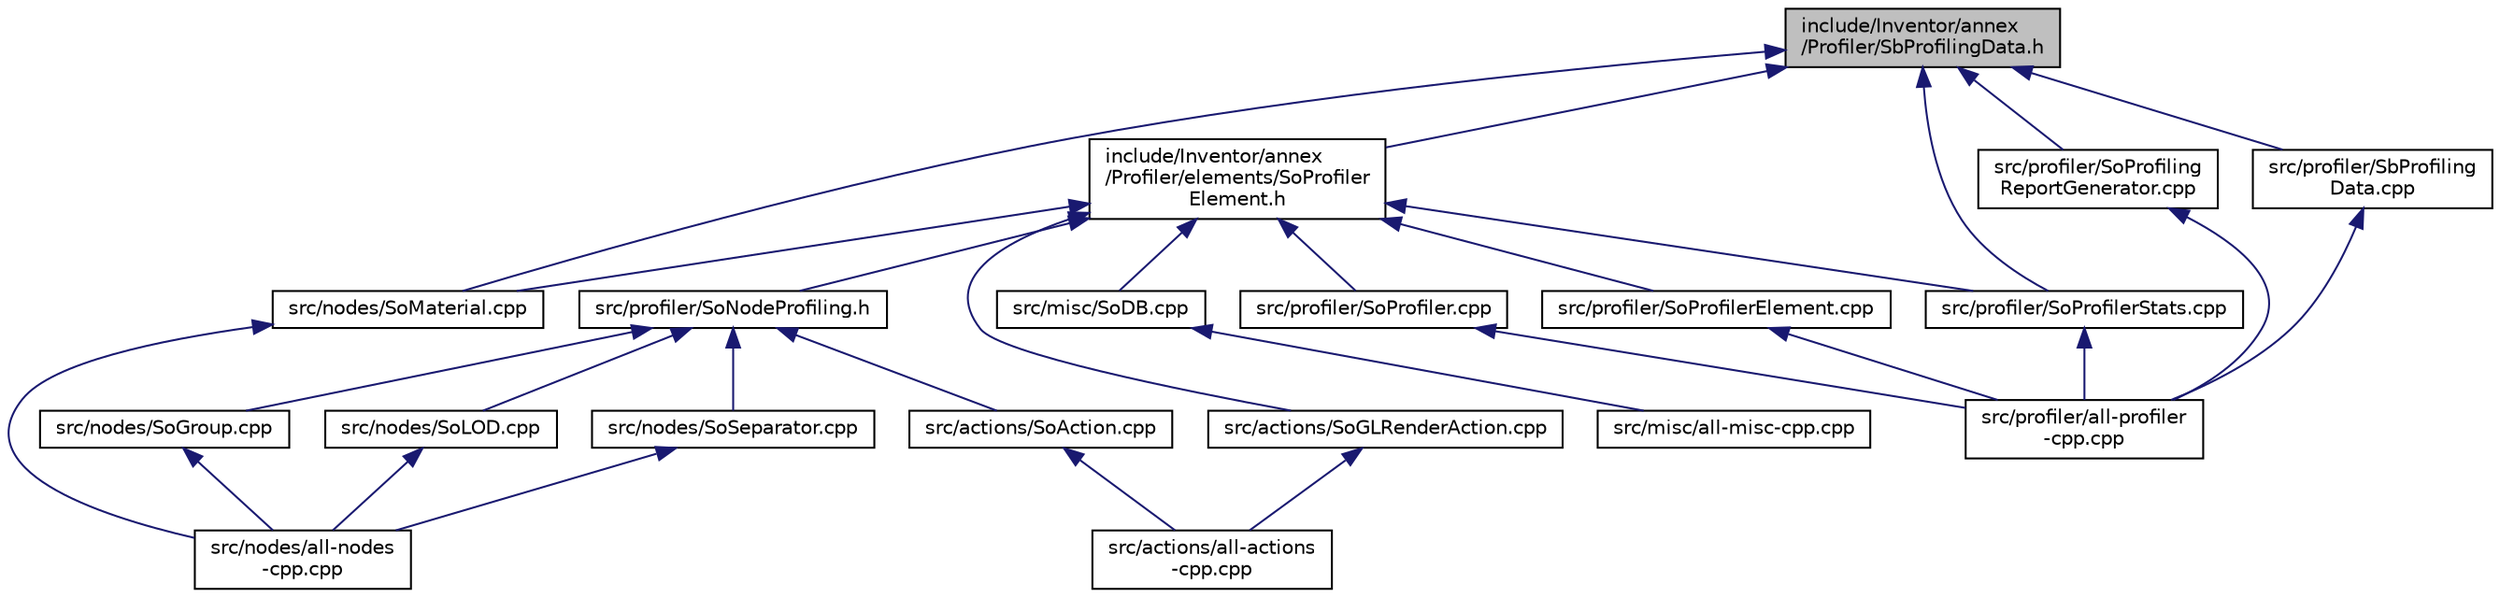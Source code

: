 digraph "include/Inventor/annex/Profiler/SbProfilingData.h"
{
 // LATEX_PDF_SIZE
  edge [fontname="Helvetica",fontsize="10",labelfontname="Helvetica",labelfontsize="10"];
  node [fontname="Helvetica",fontsize="10",shape=record];
  Node1 [label="include/Inventor/annex\l/Profiler/SbProfilingData.h",height=0.2,width=0.4,color="black", fillcolor="grey75", style="filled", fontcolor="black",tooltip=" "];
  Node1 -> Node2 [dir="back",color="midnightblue",fontsize="10",style="solid",fontname="Helvetica"];
  Node2 [label="src/nodes/SoMaterial.cpp",height=0.2,width=0.4,color="black", fillcolor="white", style="filled",URL="$SoMaterial_8cpp.html",tooltip=" "];
  Node2 -> Node3 [dir="back",color="midnightblue",fontsize="10",style="solid",fontname="Helvetica"];
  Node3 [label="src/nodes/all-nodes\l-cpp.cpp",height=0.2,width=0.4,color="black", fillcolor="white", style="filled",URL="$all-nodes-cpp_8cpp.html",tooltip=" "];
  Node1 -> Node4 [dir="back",color="midnightblue",fontsize="10",style="solid",fontname="Helvetica"];
  Node4 [label="src/profiler/SbProfiling\lData.cpp",height=0.2,width=0.4,color="black", fillcolor="white", style="filled",URL="$SbProfilingData_8cpp.html",tooltip=" "];
  Node4 -> Node5 [dir="back",color="midnightblue",fontsize="10",style="solid",fontname="Helvetica"];
  Node5 [label="src/profiler/all-profiler\l-cpp.cpp",height=0.2,width=0.4,color="black", fillcolor="white", style="filled",URL="$all-profiler-cpp_8cpp.html",tooltip=" "];
  Node1 -> Node6 [dir="back",color="midnightblue",fontsize="10",style="solid",fontname="Helvetica"];
  Node6 [label="src/profiler/SoProfilerStats.cpp",height=0.2,width=0.4,color="black", fillcolor="white", style="filled",URL="$SoProfilerStats_8cpp.html",tooltip=" "];
  Node6 -> Node5 [dir="back",color="midnightblue",fontsize="10",style="solid",fontname="Helvetica"];
  Node1 -> Node7 [dir="back",color="midnightblue",fontsize="10",style="solid",fontname="Helvetica"];
  Node7 [label="src/profiler/SoProfiling\lReportGenerator.cpp",height=0.2,width=0.4,color="black", fillcolor="white", style="filled",URL="$SoProfilingReportGenerator_8cpp.html",tooltip=" "];
  Node7 -> Node5 [dir="back",color="midnightblue",fontsize="10",style="solid",fontname="Helvetica"];
  Node1 -> Node8 [dir="back",color="midnightblue",fontsize="10",style="solid",fontname="Helvetica"];
  Node8 [label="include/Inventor/annex\l/Profiler/elements/SoProfiler\lElement.h",height=0.2,width=0.4,color="black", fillcolor="white", style="filled",URL="$SoProfilerElement_8h.html",tooltip=" "];
  Node8 -> Node9 [dir="back",color="midnightblue",fontsize="10",style="solid",fontname="Helvetica"];
  Node9 [label="src/actions/SoGLRenderAction.cpp",height=0.2,width=0.4,color="black", fillcolor="white", style="filled",URL="$SoGLRenderAction_8cpp.html",tooltip=" "];
  Node9 -> Node10 [dir="back",color="midnightblue",fontsize="10",style="solid",fontname="Helvetica"];
  Node10 [label="src/actions/all-actions\l-cpp.cpp",height=0.2,width=0.4,color="black", fillcolor="white", style="filled",URL="$all-actions-cpp_8cpp.html",tooltip=" "];
  Node8 -> Node11 [dir="back",color="midnightblue",fontsize="10",style="solid",fontname="Helvetica"];
  Node11 [label="src/misc/SoDB.cpp",height=0.2,width=0.4,color="black", fillcolor="white", style="filled",URL="$SoDB_8cpp.html",tooltip=" "];
  Node11 -> Node12 [dir="back",color="midnightblue",fontsize="10",style="solid",fontname="Helvetica"];
  Node12 [label="src/misc/all-misc-cpp.cpp",height=0.2,width=0.4,color="black", fillcolor="white", style="filled",URL="$all-misc-cpp_8cpp.html",tooltip=" "];
  Node8 -> Node2 [dir="back",color="midnightblue",fontsize="10",style="solid",fontname="Helvetica"];
  Node8 -> Node13 [dir="back",color="midnightblue",fontsize="10",style="solid",fontname="Helvetica"];
  Node13 [label="src/profiler/SoNodeProfiling.h",height=0.2,width=0.4,color="black", fillcolor="white", style="filled",URL="$SoNodeProfiling_8h.html",tooltip=" "];
  Node13 -> Node14 [dir="back",color="midnightblue",fontsize="10",style="solid",fontname="Helvetica"];
  Node14 [label="src/actions/SoAction.cpp",height=0.2,width=0.4,color="black", fillcolor="white", style="filled",URL="$SoAction_8cpp.html",tooltip=" "];
  Node14 -> Node10 [dir="back",color="midnightblue",fontsize="10",style="solid",fontname="Helvetica"];
  Node13 -> Node15 [dir="back",color="midnightblue",fontsize="10",style="solid",fontname="Helvetica"];
  Node15 [label="src/nodes/SoGroup.cpp",height=0.2,width=0.4,color="black", fillcolor="white", style="filled",URL="$SoGroup_8cpp.html",tooltip=" "];
  Node15 -> Node3 [dir="back",color="midnightblue",fontsize="10",style="solid",fontname="Helvetica"];
  Node13 -> Node16 [dir="back",color="midnightblue",fontsize="10",style="solid",fontname="Helvetica"];
  Node16 [label="src/nodes/SoLOD.cpp",height=0.2,width=0.4,color="black", fillcolor="white", style="filled",URL="$SoLOD_8cpp.html",tooltip=" "];
  Node16 -> Node3 [dir="back",color="midnightblue",fontsize="10",style="solid",fontname="Helvetica"];
  Node13 -> Node17 [dir="back",color="midnightblue",fontsize="10",style="solid",fontname="Helvetica"];
  Node17 [label="src/nodes/SoSeparator.cpp",height=0.2,width=0.4,color="black", fillcolor="white", style="filled",URL="$SoSeparator_8cpp.html",tooltip=" "];
  Node17 -> Node3 [dir="back",color="midnightblue",fontsize="10",style="solid",fontname="Helvetica"];
  Node8 -> Node18 [dir="back",color="midnightblue",fontsize="10",style="solid",fontname="Helvetica"];
  Node18 [label="src/profiler/SoProfiler.cpp",height=0.2,width=0.4,color="black", fillcolor="white", style="filled",URL="$SoProfiler_8cpp.html",tooltip=" "];
  Node18 -> Node5 [dir="back",color="midnightblue",fontsize="10",style="solid",fontname="Helvetica"];
  Node8 -> Node19 [dir="back",color="midnightblue",fontsize="10",style="solid",fontname="Helvetica"];
  Node19 [label="src/profiler/SoProfilerElement.cpp",height=0.2,width=0.4,color="black", fillcolor="white", style="filled",URL="$SoProfilerElement_8cpp.html",tooltip=" "];
  Node19 -> Node5 [dir="back",color="midnightblue",fontsize="10",style="solid",fontname="Helvetica"];
  Node8 -> Node6 [dir="back",color="midnightblue",fontsize="10",style="solid",fontname="Helvetica"];
}
